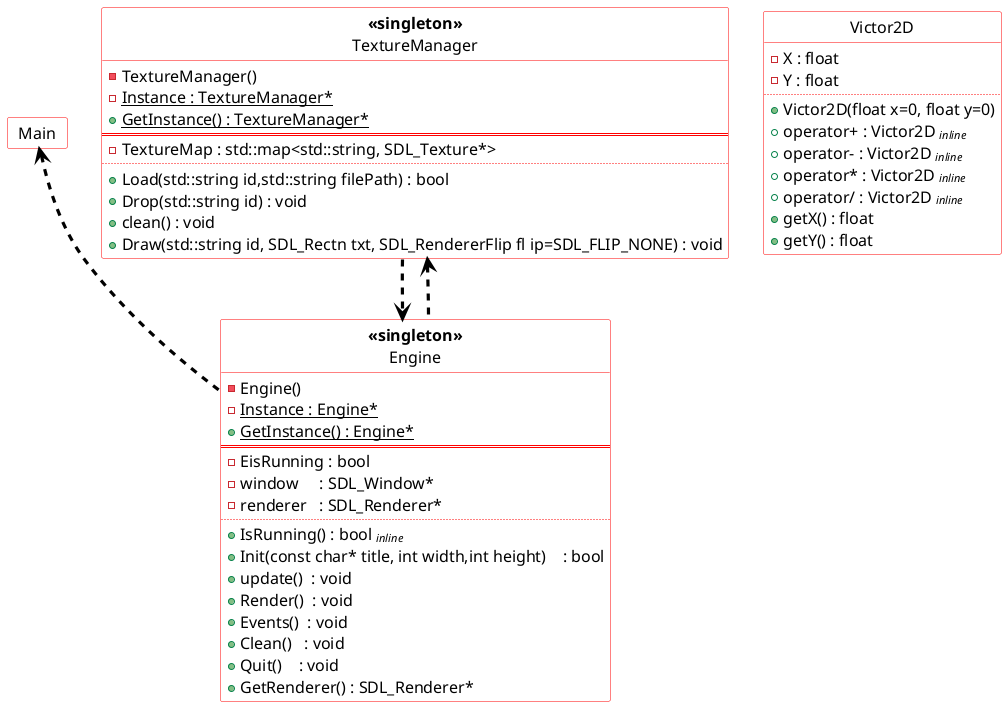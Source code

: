 @startuml class
skinparam style strictuml
skinparam DefaultFontName Tahoma
skinparam DefaultFontSize 16
skinparam DefaultFontStyle bold
skinparam ClassBorderColor #red
skinparam ClassBackgroundColor #white
skinparam ArrowColor #000
skinparam ArrowThickness 3.2
skinparam NoteBackgroundColor #yellow
skinparam NoteBorderColor #red
skinparam NoteFontColor #red
hide empty members

class "  Main  " as Main{
    
}

class Engine <<singleton>>{
    - Engine()
    - {static} Instance : Engine*
    + {static} GetInstance() : Engine*
    ==
    - EisRunning : bool
    - window     : SDL_Window*
    - renderer   : SDL_Renderer*
    ..
    + IsRunning() : bool <size:11><i>inline</i></size>
    + Init(const char* title, int width,int height)    : bool
    + update()  : void
    + Render()  : void
    + Events()  : void
    + Clean()   : void
    + Quit()    : void
    + GetRenderer() : SDL_Renderer*
}

class TextureManager <<singleton>>{
    - TextureManager()
    - {static} Instance : TextureManager*
    + {static} GetInstance() : TextureManager*
    ==
    - TextureMap : std::map<std::string, SDL_Texture*>
    ..
    + Load(std::string id,std::string filePath) : bool
    + Drop(std::string id) : void
    + clean() : void
    + Draw(std::string id, SDL_Rectn txt, SDL_RendererFlip fl ip=SDL_FLIP_NONE) : void
}

class Victor2D{
    - X : float
    - Y : float
    ..
    + Victor2D(float x=0, float y=0)
    + operator+ : Victor2D <size:11><i>inline</i></size>
    + operator- : Victor2D <size:11><i>inline</i></size>
    + operator* : Victor2D <size:11><i>inline</i></size>
    + operator/ : Victor2D <size:11><i>inline</i></size>
    + getX() : float
    + getY() : float
}


Main <.. Engine
TextureManager ..> Engine
TextureManager <.. Engine


@enduml